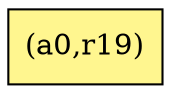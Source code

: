 digraph G {
rankdir=BT;ranksep="2.0";
"(a0,r19)" [shape=record,fillcolor=khaki1,style=filled,label="{(a0,r19)}"];
}
